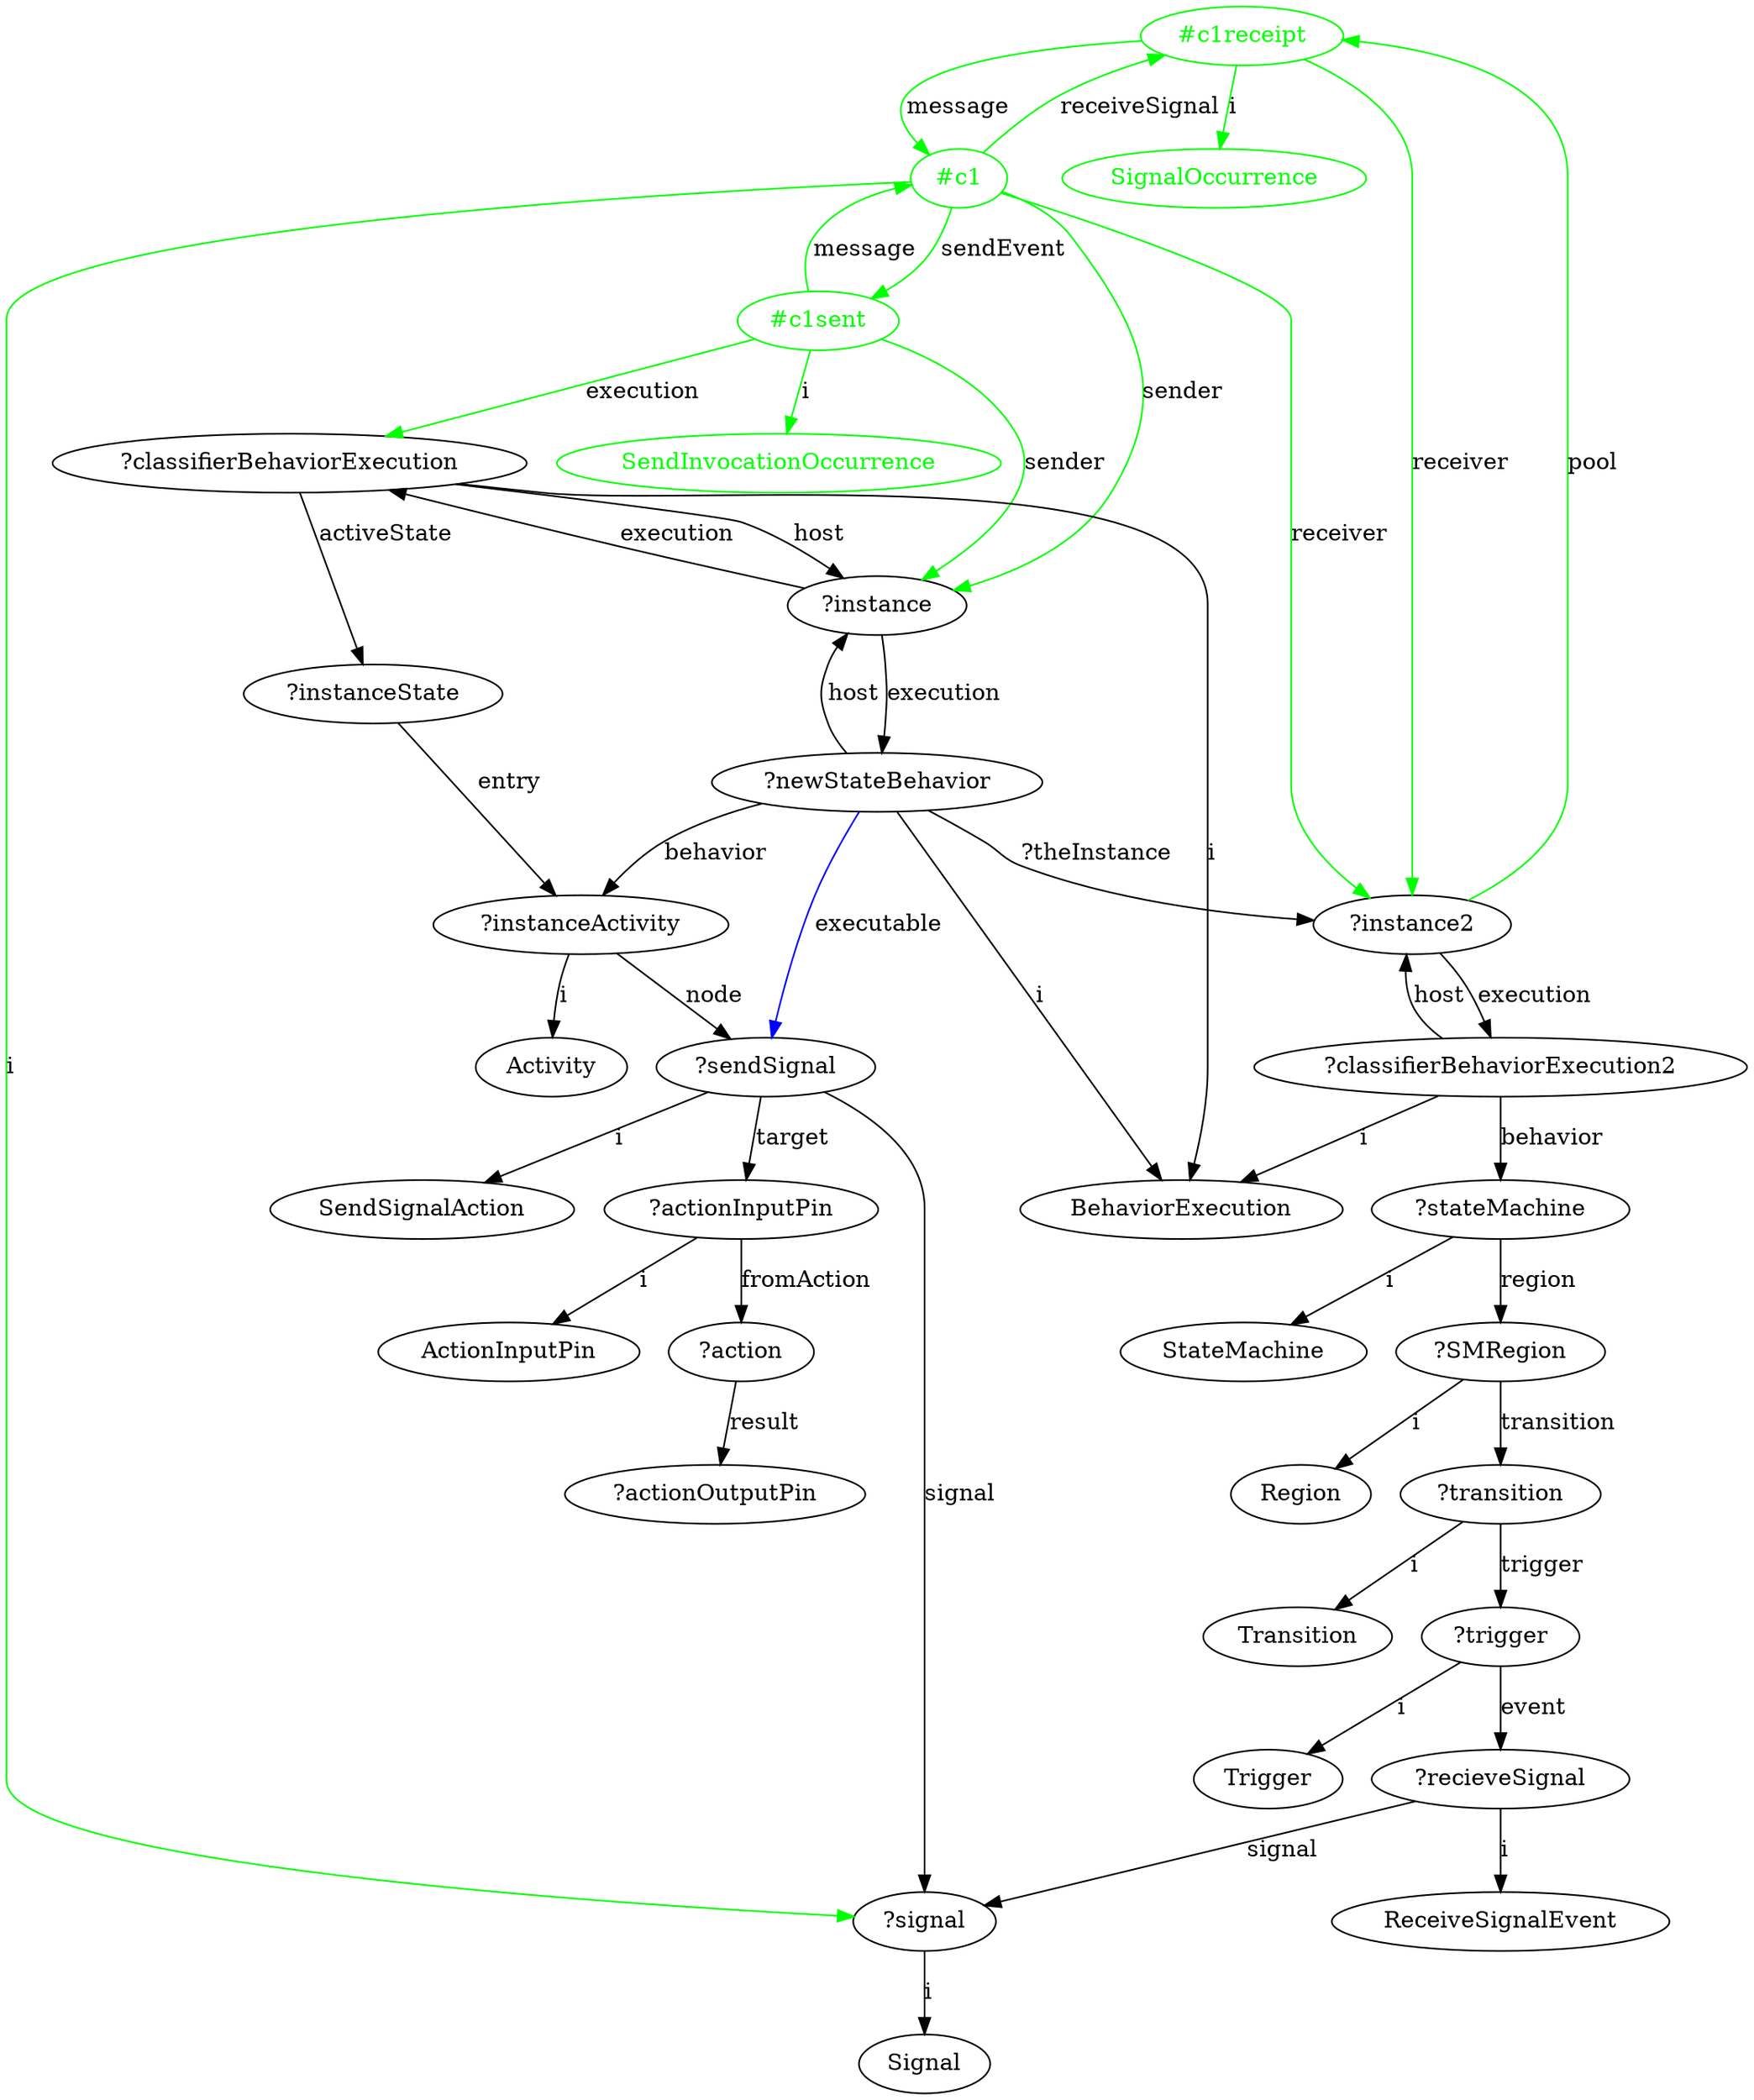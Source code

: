 digraph sendSignalAction {
	"#c1receipt" -> "#c1" [label="message", color="green"]
	"#c1receipt" [color="green", fontcolor="green"]
	"#c1" [color="green", fontcolor="green"]
	"#c1" -> "#c1receipt" [label="receiveSignal", color="green"]
	"#c1" [color="green", fontcolor="green"]
	"#c1receipt" [color="green", fontcolor="green"]
	"#c1" -> "#c1sent" [label="sendEvent", color="green"]
	"#c1" [color="green", fontcolor="green"]
	"#c1sent" [color="green", fontcolor="green"]
	"#c1sent" -> "#c1" [label="message", color="green"]
	"#c1sent" [color="green", fontcolor="green"]
	"#c1" [color="green", fontcolor="green"]
	"#c1receipt" -> "SignalOccurrence" [label="i", color="green"]
	"#c1receipt" [color="green", fontcolor="green"]
	"SignalOccurrence" [color="green", fontcolor="green"]
	"#c1sent" -> "SendInvocationOccurrence" [label="i", color="green"]
	"#c1sent" [color="green", fontcolor="green"]
	"SendInvocationOccurrence" [color="green", fontcolor="green"]
	"?instance" -> "?newStateBehavior" [label="execution"]
	"?newStateBehavior" -> "?instance" [label="host"]
	"?classifierBehaviorExecution" -> "?instance" [label="host"]
	"?instance" -> "?classifierBehaviorExecution" [label="execution"]
	"?classifierBehaviorExecution" -> "BehaviorExecution" [label="i"]
	"?newStateBehavior" -> "BehaviorExecution" [label="i"]
	"?classifierBehaviorExecution2" -> "BehaviorExecution" [label="i"]
	"?classifierBehaviorExecution2" -> "?instance2" [label="host"]
	"?instance2" -> "?classifierBehaviorExecution2" [label="execution"]
	"?classifierBehaviorExecution2" -> "?stateMachine" [label="behavior"]
	"?stateMachine" -> "StateMachine" [label="i"]
	"?SMRegion" -> "Region" [label="i"]
	"?transition" -> "Transition" [label="i"]
	"?trigger" -> "Trigger" [label="i"]
	"?recieveSignal" -> "ReceiveSignalEvent" [label="i"]
	"?stateMachine" -> "?SMRegion" [label="region"]
	"?SMRegion" -> "?transition" [label="transition"]
	"?transition" -> "?trigger" [label="trigger"]
	"?trigger" -> "?recieveSignal" [label="event"]
	"?recieveSignal" -> "?signal" [label="signal"]
	"?signal" -> "Signal" [label="i"]
	"?actionInputPin" -> "ActionInputPin" [label="i"]
	"?actionInputPin" -> "?action" [label="fromAction"]
	"?action" -> "?actionOutputPin" [label="result"]
	"?sendSignal" -> "?actionInputPin" [label="target"]
	"?sendSignal" -> "SendSignalAction" [label="i"]
	"?instanceActivity" -> "Activity" [label="i"]
	"?instanceState" -> "?instanceActivity" [label="entry"]
	"?newStateBehavior" -> "?instanceActivity" [label="behavior"]
	"?classifierBehaviorExecution" -> "?instanceState" [label="activeState"]
	"?instanceActivity" -> "?sendSignal" [label="node"]
	"?sendSignal" -> "?signal" [label="signal"]
	"?newStateBehavior" -> "?instance2" [label="?theInstance"]
	"#c1" -> "?instance2" [label="receiver", color="green"]
	"#c1" [color="green", fontcolor="green"]
	"#c1sent" -> "?classifierBehaviorExecution" [label="execution", color="green"]
	"#c1sent" [color="green", fontcolor="green"]
	"#c1sent" -> "?instance" [label="sender", color="green"]
	"#c1sent" [color="green", fontcolor="green"]
	"?instance2" -> "#c1receipt" [label="pool", color="green"]
	"#c1receipt" [color="green", fontcolor="green"]
	"#c1receipt" -> "?instance2" [label="receiver", color="green"]
	"#c1receipt" [color="green", fontcolor="green"]
	"#c1" -> "?signal" [label="i", color="green"]
	"#c1" [color="green", fontcolor="green"]
	"#c1" -> "?instance" [label="sender", color="green"]
	"#c1" [color="green", fontcolor="green"]
	"?newStateBehavior" -> "?sendSignal" [label="executable", color="blue"]
}
